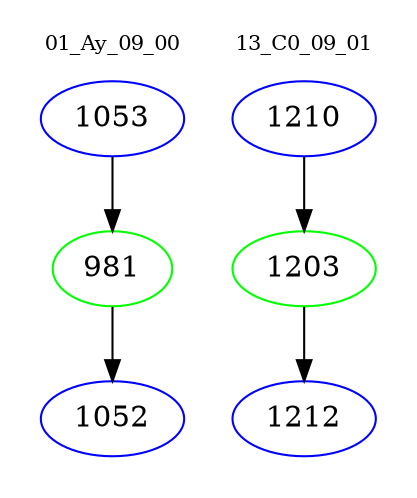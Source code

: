 digraph{
subgraph cluster_0 {
color = white
label = "01_Ay_09_00";
fontsize=10;
T0_1053 [label="1053", color="blue"]
T0_1053 -> T0_981 [color="black"]
T0_981 [label="981", color="green"]
T0_981 -> T0_1052 [color="black"]
T0_1052 [label="1052", color="blue"]
}
subgraph cluster_1 {
color = white
label = "13_C0_09_01";
fontsize=10;
T1_1210 [label="1210", color="blue"]
T1_1210 -> T1_1203 [color="black"]
T1_1203 [label="1203", color="green"]
T1_1203 -> T1_1212 [color="black"]
T1_1212 [label="1212", color="blue"]
}
}
